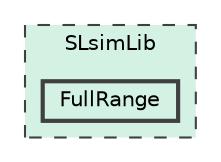 digraph "SLsimLib/FullRange"
{
 // LATEX_PDF_SIZE
  bgcolor="transparent";
  edge [fontname=Helvetica,fontsize=10,labelfontname=Helvetica,labelfontsize=10];
  node [fontname=Helvetica,fontsize=10,shape=box,height=0.2,width=0.4];
  compound=true
  subgraph clusterdir_55925bd33ed9b71a1b473542f7ae7f24 {
    graph [ bgcolor="#d4f2e4", pencolor="grey25", label="SLsimLib", fontname=Helvetica,fontsize=10 style="filled,dashed", URL="dir_55925bd33ed9b71a1b473542f7ae7f24.html",tooltip=""]
  dir_2343fce9149328545bf234cf5e4b11b4 [label="FullRange", fillcolor="#d4f2e4", color="grey25", style="filled,bold", URL="dir_2343fce9149328545bf234cf5e4b11b4.html",tooltip=""];
  }
}
